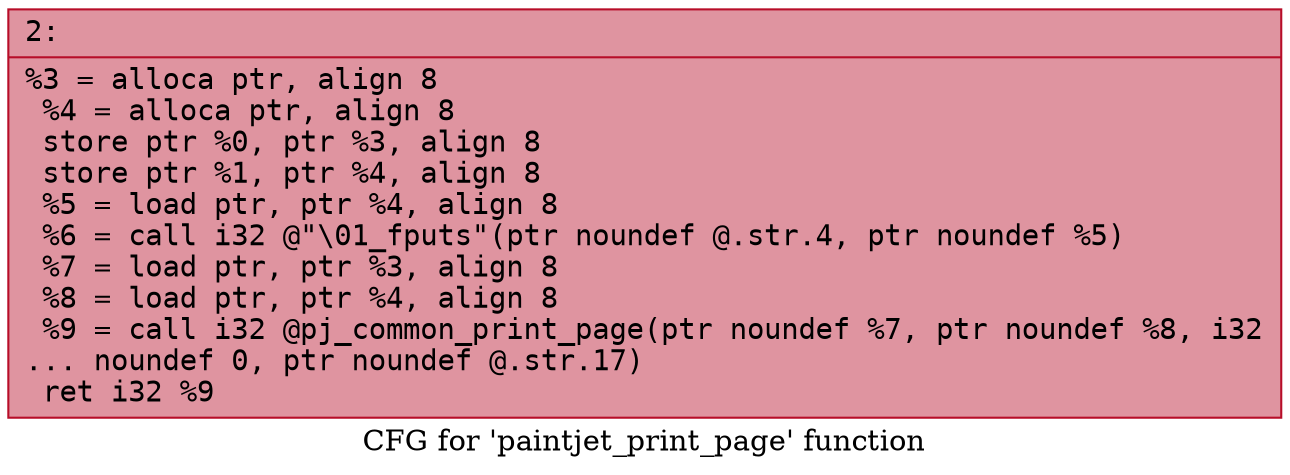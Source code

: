 digraph "CFG for 'paintjet_print_page' function" {
	label="CFG for 'paintjet_print_page' function";

	Node0x600001a72170 [shape=record,color="#b70d28ff", style=filled, fillcolor="#b70d2870" fontname="Courier",label="{2:\l|  %3 = alloca ptr, align 8\l  %4 = alloca ptr, align 8\l  store ptr %0, ptr %3, align 8\l  store ptr %1, ptr %4, align 8\l  %5 = load ptr, ptr %4, align 8\l  %6 = call i32 @\"\\01_fputs\"(ptr noundef @.str.4, ptr noundef %5)\l  %7 = load ptr, ptr %3, align 8\l  %8 = load ptr, ptr %4, align 8\l  %9 = call i32 @pj_common_print_page(ptr noundef %7, ptr noundef %8, i32\l... noundef 0, ptr noundef @.str.17)\l  ret i32 %9\l}"];
}
